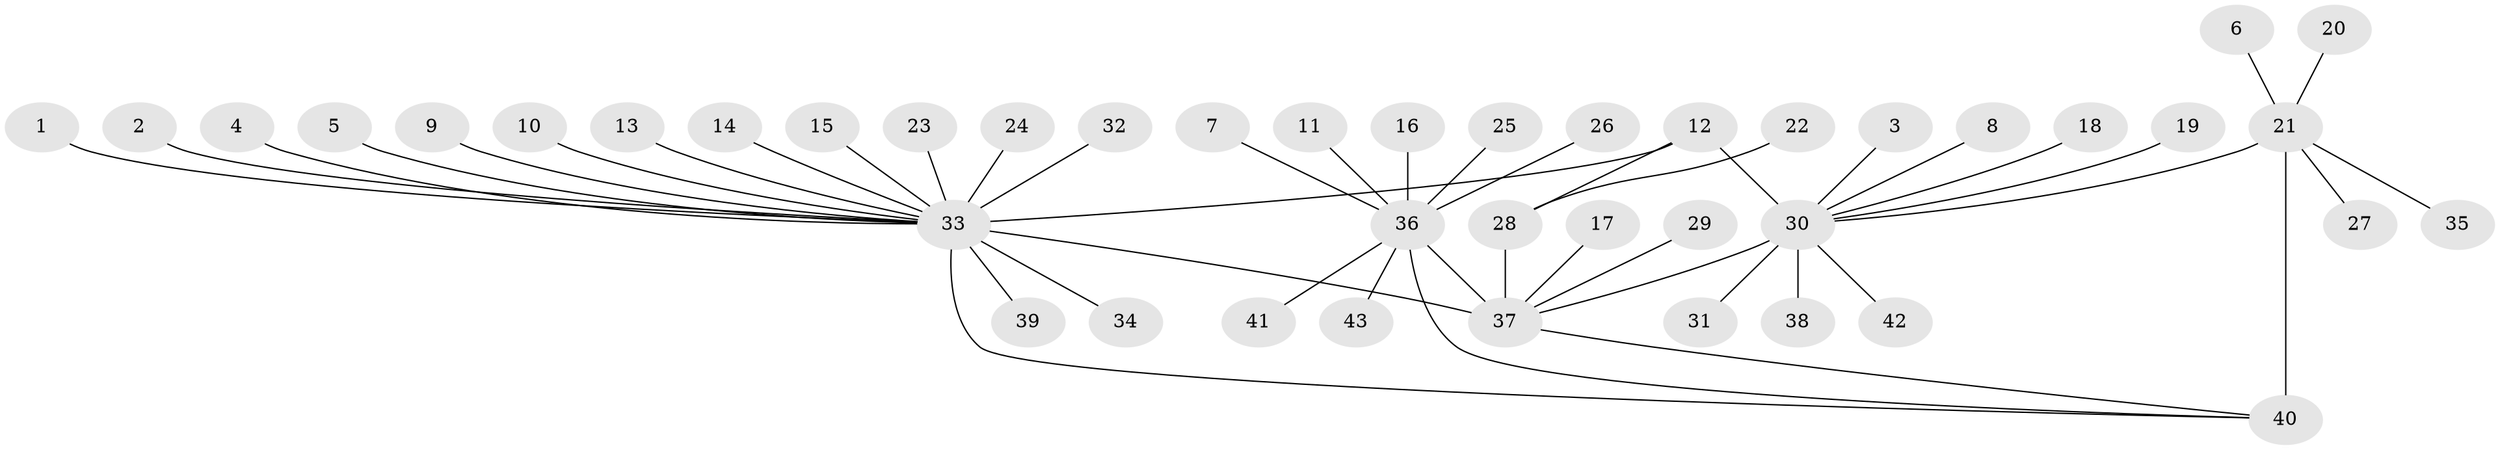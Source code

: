 // original degree distribution, {10: 0.07042253521126761, 6: 0.02112676056338028, 11: 0.02112676056338028, 7: 0.028169014084507043, 8: 0.056338028169014086, 9: 0.02112676056338028, 13: 0.007042253521126761, 12: 0.014084507042253521, 14: 0.007042253521126761, 1: 0.6056338028169014, 2: 0.11267605633802817, 4: 0.014084507042253521, 5: 0.007042253521126761, 3: 0.014084507042253521}
// Generated by graph-tools (version 1.1) at 2025/37/03/04/25 23:37:48]
// undirected, 43 vertices, 47 edges
graph export_dot {
  node [color=gray90,style=filled];
  1;
  2;
  3;
  4;
  5;
  6;
  7;
  8;
  9;
  10;
  11;
  12;
  13;
  14;
  15;
  16;
  17;
  18;
  19;
  20;
  21;
  22;
  23;
  24;
  25;
  26;
  27;
  28;
  29;
  30;
  31;
  32;
  33;
  34;
  35;
  36;
  37;
  38;
  39;
  40;
  41;
  42;
  43;
  1 -- 33 [weight=1.0];
  2 -- 33 [weight=1.0];
  3 -- 30 [weight=1.0];
  4 -- 33 [weight=1.0];
  5 -- 33 [weight=1.0];
  6 -- 21 [weight=1.0];
  7 -- 36 [weight=1.0];
  8 -- 30 [weight=1.0];
  9 -- 33 [weight=1.0];
  10 -- 33 [weight=1.0];
  11 -- 36 [weight=1.0];
  12 -- 28 [weight=1.0];
  12 -- 30 [weight=6.0];
  12 -- 33 [weight=1.0];
  13 -- 33 [weight=1.0];
  14 -- 33 [weight=1.0];
  15 -- 33 [weight=1.0];
  16 -- 36 [weight=1.0];
  17 -- 37 [weight=1.0];
  18 -- 30 [weight=1.0];
  19 -- 30 [weight=1.0];
  20 -- 21 [weight=1.0];
  21 -- 27 [weight=1.0];
  21 -- 30 [weight=1.0];
  21 -- 35 [weight=1.0];
  21 -- 40 [weight=12.0];
  22 -- 28 [weight=1.0];
  23 -- 33 [weight=1.0];
  24 -- 33 [weight=1.0];
  25 -- 36 [weight=1.0];
  26 -- 36 [weight=1.0];
  28 -- 37 [weight=6.0];
  29 -- 37 [weight=1.0];
  30 -- 31 [weight=1.0];
  30 -- 37 [weight=3.0];
  30 -- 38 [weight=1.0];
  30 -- 42 [weight=1.0];
  32 -- 33 [weight=1.0];
  33 -- 34 [weight=1.0];
  33 -- 37 [weight=4.0];
  33 -- 39 [weight=1.0];
  33 -- 40 [weight=3.0];
  36 -- 37 [weight=10.0];
  36 -- 40 [weight=1.0];
  36 -- 41 [weight=1.0];
  36 -- 43 [weight=1.0];
  37 -- 40 [weight=2.0];
}
